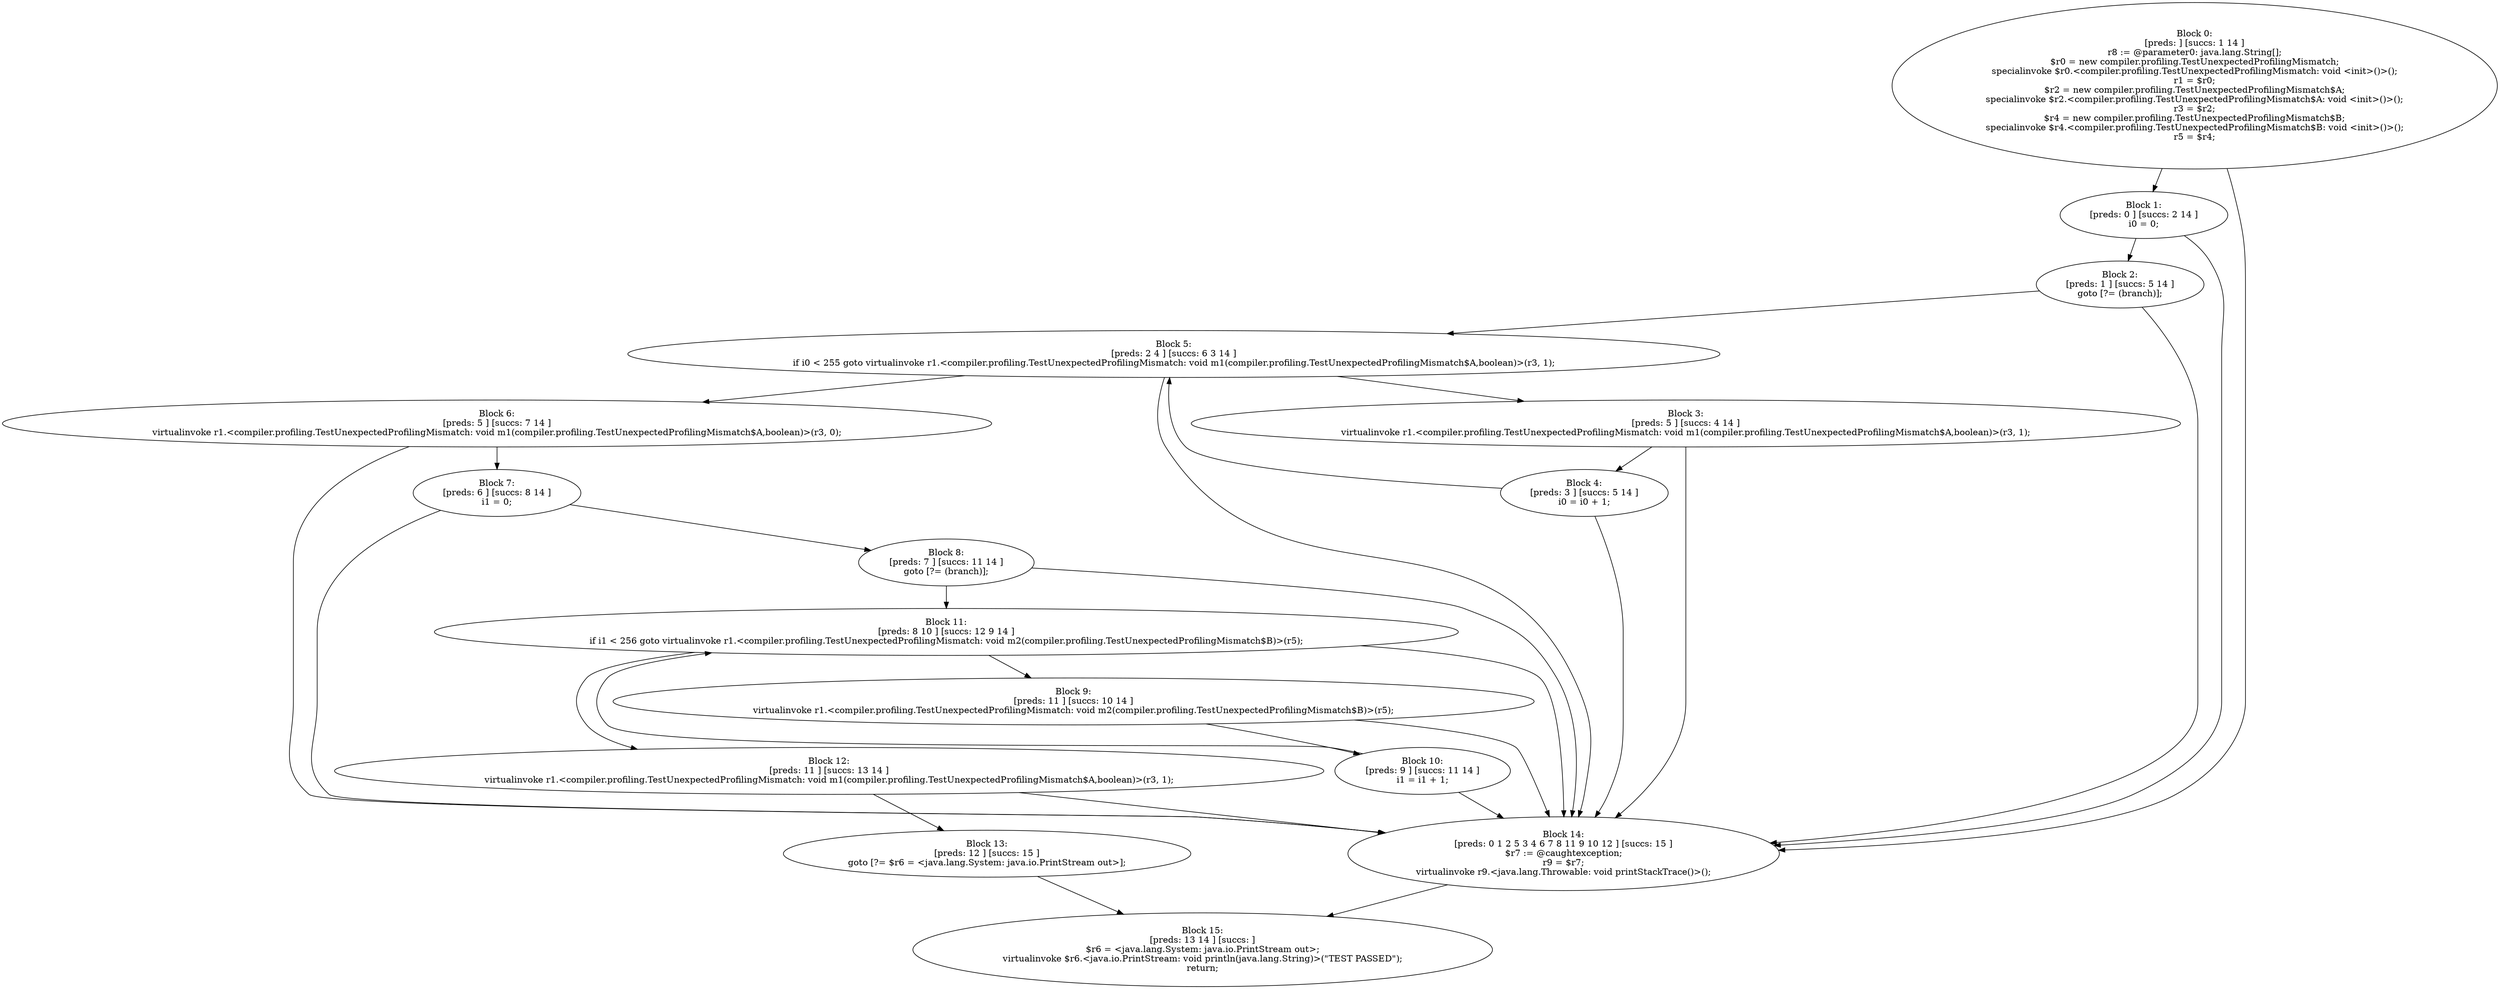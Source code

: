 digraph "unitGraph" {
    "Block 0:
[preds: ] [succs: 1 14 ]
r8 := @parameter0: java.lang.String[];
$r0 = new compiler.profiling.TestUnexpectedProfilingMismatch;
specialinvoke $r0.<compiler.profiling.TestUnexpectedProfilingMismatch: void <init>()>();
r1 = $r0;
$r2 = new compiler.profiling.TestUnexpectedProfilingMismatch$A;
specialinvoke $r2.<compiler.profiling.TestUnexpectedProfilingMismatch$A: void <init>()>();
r3 = $r2;
$r4 = new compiler.profiling.TestUnexpectedProfilingMismatch$B;
specialinvoke $r4.<compiler.profiling.TestUnexpectedProfilingMismatch$B: void <init>()>();
r5 = $r4;
"
    "Block 1:
[preds: 0 ] [succs: 2 14 ]
i0 = 0;
"
    "Block 2:
[preds: 1 ] [succs: 5 14 ]
goto [?= (branch)];
"
    "Block 3:
[preds: 5 ] [succs: 4 14 ]
virtualinvoke r1.<compiler.profiling.TestUnexpectedProfilingMismatch: void m1(compiler.profiling.TestUnexpectedProfilingMismatch$A,boolean)>(r3, 1);
"
    "Block 4:
[preds: 3 ] [succs: 5 14 ]
i0 = i0 + 1;
"
    "Block 5:
[preds: 2 4 ] [succs: 6 3 14 ]
if i0 < 255 goto virtualinvoke r1.<compiler.profiling.TestUnexpectedProfilingMismatch: void m1(compiler.profiling.TestUnexpectedProfilingMismatch$A,boolean)>(r3, 1);
"
    "Block 6:
[preds: 5 ] [succs: 7 14 ]
virtualinvoke r1.<compiler.profiling.TestUnexpectedProfilingMismatch: void m1(compiler.profiling.TestUnexpectedProfilingMismatch$A,boolean)>(r3, 0);
"
    "Block 7:
[preds: 6 ] [succs: 8 14 ]
i1 = 0;
"
    "Block 8:
[preds: 7 ] [succs: 11 14 ]
goto [?= (branch)];
"
    "Block 9:
[preds: 11 ] [succs: 10 14 ]
virtualinvoke r1.<compiler.profiling.TestUnexpectedProfilingMismatch: void m2(compiler.profiling.TestUnexpectedProfilingMismatch$B)>(r5);
"
    "Block 10:
[preds: 9 ] [succs: 11 14 ]
i1 = i1 + 1;
"
    "Block 11:
[preds: 8 10 ] [succs: 12 9 14 ]
if i1 < 256 goto virtualinvoke r1.<compiler.profiling.TestUnexpectedProfilingMismatch: void m2(compiler.profiling.TestUnexpectedProfilingMismatch$B)>(r5);
"
    "Block 12:
[preds: 11 ] [succs: 13 14 ]
virtualinvoke r1.<compiler.profiling.TestUnexpectedProfilingMismatch: void m1(compiler.profiling.TestUnexpectedProfilingMismatch$A,boolean)>(r3, 1);
"
    "Block 13:
[preds: 12 ] [succs: 15 ]
goto [?= $r6 = <java.lang.System: java.io.PrintStream out>];
"
    "Block 14:
[preds: 0 1 2 5 3 4 6 7 8 11 9 10 12 ] [succs: 15 ]
$r7 := @caughtexception;
r9 = $r7;
virtualinvoke r9.<java.lang.Throwable: void printStackTrace()>();
"
    "Block 15:
[preds: 13 14 ] [succs: ]
$r6 = <java.lang.System: java.io.PrintStream out>;
virtualinvoke $r6.<java.io.PrintStream: void println(java.lang.String)>(\"TEST PASSED\");
return;
"
    "Block 0:
[preds: ] [succs: 1 14 ]
r8 := @parameter0: java.lang.String[];
$r0 = new compiler.profiling.TestUnexpectedProfilingMismatch;
specialinvoke $r0.<compiler.profiling.TestUnexpectedProfilingMismatch: void <init>()>();
r1 = $r0;
$r2 = new compiler.profiling.TestUnexpectedProfilingMismatch$A;
specialinvoke $r2.<compiler.profiling.TestUnexpectedProfilingMismatch$A: void <init>()>();
r3 = $r2;
$r4 = new compiler.profiling.TestUnexpectedProfilingMismatch$B;
specialinvoke $r4.<compiler.profiling.TestUnexpectedProfilingMismatch$B: void <init>()>();
r5 = $r4;
"->"Block 1:
[preds: 0 ] [succs: 2 14 ]
i0 = 0;
";
    "Block 0:
[preds: ] [succs: 1 14 ]
r8 := @parameter0: java.lang.String[];
$r0 = new compiler.profiling.TestUnexpectedProfilingMismatch;
specialinvoke $r0.<compiler.profiling.TestUnexpectedProfilingMismatch: void <init>()>();
r1 = $r0;
$r2 = new compiler.profiling.TestUnexpectedProfilingMismatch$A;
specialinvoke $r2.<compiler.profiling.TestUnexpectedProfilingMismatch$A: void <init>()>();
r3 = $r2;
$r4 = new compiler.profiling.TestUnexpectedProfilingMismatch$B;
specialinvoke $r4.<compiler.profiling.TestUnexpectedProfilingMismatch$B: void <init>()>();
r5 = $r4;
"->"Block 14:
[preds: 0 1 2 5 3 4 6 7 8 11 9 10 12 ] [succs: 15 ]
$r7 := @caughtexception;
r9 = $r7;
virtualinvoke r9.<java.lang.Throwable: void printStackTrace()>();
";
    "Block 1:
[preds: 0 ] [succs: 2 14 ]
i0 = 0;
"->"Block 2:
[preds: 1 ] [succs: 5 14 ]
goto [?= (branch)];
";
    "Block 1:
[preds: 0 ] [succs: 2 14 ]
i0 = 0;
"->"Block 14:
[preds: 0 1 2 5 3 4 6 7 8 11 9 10 12 ] [succs: 15 ]
$r7 := @caughtexception;
r9 = $r7;
virtualinvoke r9.<java.lang.Throwable: void printStackTrace()>();
";
    "Block 2:
[preds: 1 ] [succs: 5 14 ]
goto [?= (branch)];
"->"Block 5:
[preds: 2 4 ] [succs: 6 3 14 ]
if i0 < 255 goto virtualinvoke r1.<compiler.profiling.TestUnexpectedProfilingMismatch: void m1(compiler.profiling.TestUnexpectedProfilingMismatch$A,boolean)>(r3, 1);
";
    "Block 2:
[preds: 1 ] [succs: 5 14 ]
goto [?= (branch)];
"->"Block 14:
[preds: 0 1 2 5 3 4 6 7 8 11 9 10 12 ] [succs: 15 ]
$r7 := @caughtexception;
r9 = $r7;
virtualinvoke r9.<java.lang.Throwable: void printStackTrace()>();
";
    "Block 3:
[preds: 5 ] [succs: 4 14 ]
virtualinvoke r1.<compiler.profiling.TestUnexpectedProfilingMismatch: void m1(compiler.profiling.TestUnexpectedProfilingMismatch$A,boolean)>(r3, 1);
"->"Block 4:
[preds: 3 ] [succs: 5 14 ]
i0 = i0 + 1;
";
    "Block 3:
[preds: 5 ] [succs: 4 14 ]
virtualinvoke r1.<compiler.profiling.TestUnexpectedProfilingMismatch: void m1(compiler.profiling.TestUnexpectedProfilingMismatch$A,boolean)>(r3, 1);
"->"Block 14:
[preds: 0 1 2 5 3 4 6 7 8 11 9 10 12 ] [succs: 15 ]
$r7 := @caughtexception;
r9 = $r7;
virtualinvoke r9.<java.lang.Throwable: void printStackTrace()>();
";
    "Block 4:
[preds: 3 ] [succs: 5 14 ]
i0 = i0 + 1;
"->"Block 5:
[preds: 2 4 ] [succs: 6 3 14 ]
if i0 < 255 goto virtualinvoke r1.<compiler.profiling.TestUnexpectedProfilingMismatch: void m1(compiler.profiling.TestUnexpectedProfilingMismatch$A,boolean)>(r3, 1);
";
    "Block 4:
[preds: 3 ] [succs: 5 14 ]
i0 = i0 + 1;
"->"Block 14:
[preds: 0 1 2 5 3 4 6 7 8 11 9 10 12 ] [succs: 15 ]
$r7 := @caughtexception;
r9 = $r7;
virtualinvoke r9.<java.lang.Throwable: void printStackTrace()>();
";
    "Block 5:
[preds: 2 4 ] [succs: 6 3 14 ]
if i0 < 255 goto virtualinvoke r1.<compiler.profiling.TestUnexpectedProfilingMismatch: void m1(compiler.profiling.TestUnexpectedProfilingMismatch$A,boolean)>(r3, 1);
"->"Block 6:
[preds: 5 ] [succs: 7 14 ]
virtualinvoke r1.<compiler.profiling.TestUnexpectedProfilingMismatch: void m1(compiler.profiling.TestUnexpectedProfilingMismatch$A,boolean)>(r3, 0);
";
    "Block 5:
[preds: 2 4 ] [succs: 6 3 14 ]
if i0 < 255 goto virtualinvoke r1.<compiler.profiling.TestUnexpectedProfilingMismatch: void m1(compiler.profiling.TestUnexpectedProfilingMismatch$A,boolean)>(r3, 1);
"->"Block 3:
[preds: 5 ] [succs: 4 14 ]
virtualinvoke r1.<compiler.profiling.TestUnexpectedProfilingMismatch: void m1(compiler.profiling.TestUnexpectedProfilingMismatch$A,boolean)>(r3, 1);
";
    "Block 5:
[preds: 2 4 ] [succs: 6 3 14 ]
if i0 < 255 goto virtualinvoke r1.<compiler.profiling.TestUnexpectedProfilingMismatch: void m1(compiler.profiling.TestUnexpectedProfilingMismatch$A,boolean)>(r3, 1);
"->"Block 14:
[preds: 0 1 2 5 3 4 6 7 8 11 9 10 12 ] [succs: 15 ]
$r7 := @caughtexception;
r9 = $r7;
virtualinvoke r9.<java.lang.Throwable: void printStackTrace()>();
";
    "Block 6:
[preds: 5 ] [succs: 7 14 ]
virtualinvoke r1.<compiler.profiling.TestUnexpectedProfilingMismatch: void m1(compiler.profiling.TestUnexpectedProfilingMismatch$A,boolean)>(r3, 0);
"->"Block 7:
[preds: 6 ] [succs: 8 14 ]
i1 = 0;
";
    "Block 6:
[preds: 5 ] [succs: 7 14 ]
virtualinvoke r1.<compiler.profiling.TestUnexpectedProfilingMismatch: void m1(compiler.profiling.TestUnexpectedProfilingMismatch$A,boolean)>(r3, 0);
"->"Block 14:
[preds: 0 1 2 5 3 4 6 7 8 11 9 10 12 ] [succs: 15 ]
$r7 := @caughtexception;
r9 = $r7;
virtualinvoke r9.<java.lang.Throwable: void printStackTrace()>();
";
    "Block 7:
[preds: 6 ] [succs: 8 14 ]
i1 = 0;
"->"Block 8:
[preds: 7 ] [succs: 11 14 ]
goto [?= (branch)];
";
    "Block 7:
[preds: 6 ] [succs: 8 14 ]
i1 = 0;
"->"Block 14:
[preds: 0 1 2 5 3 4 6 7 8 11 9 10 12 ] [succs: 15 ]
$r7 := @caughtexception;
r9 = $r7;
virtualinvoke r9.<java.lang.Throwable: void printStackTrace()>();
";
    "Block 8:
[preds: 7 ] [succs: 11 14 ]
goto [?= (branch)];
"->"Block 11:
[preds: 8 10 ] [succs: 12 9 14 ]
if i1 < 256 goto virtualinvoke r1.<compiler.profiling.TestUnexpectedProfilingMismatch: void m2(compiler.profiling.TestUnexpectedProfilingMismatch$B)>(r5);
";
    "Block 8:
[preds: 7 ] [succs: 11 14 ]
goto [?= (branch)];
"->"Block 14:
[preds: 0 1 2 5 3 4 6 7 8 11 9 10 12 ] [succs: 15 ]
$r7 := @caughtexception;
r9 = $r7;
virtualinvoke r9.<java.lang.Throwable: void printStackTrace()>();
";
    "Block 9:
[preds: 11 ] [succs: 10 14 ]
virtualinvoke r1.<compiler.profiling.TestUnexpectedProfilingMismatch: void m2(compiler.profiling.TestUnexpectedProfilingMismatch$B)>(r5);
"->"Block 10:
[preds: 9 ] [succs: 11 14 ]
i1 = i1 + 1;
";
    "Block 9:
[preds: 11 ] [succs: 10 14 ]
virtualinvoke r1.<compiler.profiling.TestUnexpectedProfilingMismatch: void m2(compiler.profiling.TestUnexpectedProfilingMismatch$B)>(r5);
"->"Block 14:
[preds: 0 1 2 5 3 4 6 7 8 11 9 10 12 ] [succs: 15 ]
$r7 := @caughtexception;
r9 = $r7;
virtualinvoke r9.<java.lang.Throwable: void printStackTrace()>();
";
    "Block 10:
[preds: 9 ] [succs: 11 14 ]
i1 = i1 + 1;
"->"Block 11:
[preds: 8 10 ] [succs: 12 9 14 ]
if i1 < 256 goto virtualinvoke r1.<compiler.profiling.TestUnexpectedProfilingMismatch: void m2(compiler.profiling.TestUnexpectedProfilingMismatch$B)>(r5);
";
    "Block 10:
[preds: 9 ] [succs: 11 14 ]
i1 = i1 + 1;
"->"Block 14:
[preds: 0 1 2 5 3 4 6 7 8 11 9 10 12 ] [succs: 15 ]
$r7 := @caughtexception;
r9 = $r7;
virtualinvoke r9.<java.lang.Throwable: void printStackTrace()>();
";
    "Block 11:
[preds: 8 10 ] [succs: 12 9 14 ]
if i1 < 256 goto virtualinvoke r1.<compiler.profiling.TestUnexpectedProfilingMismatch: void m2(compiler.profiling.TestUnexpectedProfilingMismatch$B)>(r5);
"->"Block 12:
[preds: 11 ] [succs: 13 14 ]
virtualinvoke r1.<compiler.profiling.TestUnexpectedProfilingMismatch: void m1(compiler.profiling.TestUnexpectedProfilingMismatch$A,boolean)>(r3, 1);
";
    "Block 11:
[preds: 8 10 ] [succs: 12 9 14 ]
if i1 < 256 goto virtualinvoke r1.<compiler.profiling.TestUnexpectedProfilingMismatch: void m2(compiler.profiling.TestUnexpectedProfilingMismatch$B)>(r5);
"->"Block 9:
[preds: 11 ] [succs: 10 14 ]
virtualinvoke r1.<compiler.profiling.TestUnexpectedProfilingMismatch: void m2(compiler.profiling.TestUnexpectedProfilingMismatch$B)>(r5);
";
    "Block 11:
[preds: 8 10 ] [succs: 12 9 14 ]
if i1 < 256 goto virtualinvoke r1.<compiler.profiling.TestUnexpectedProfilingMismatch: void m2(compiler.profiling.TestUnexpectedProfilingMismatch$B)>(r5);
"->"Block 14:
[preds: 0 1 2 5 3 4 6 7 8 11 9 10 12 ] [succs: 15 ]
$r7 := @caughtexception;
r9 = $r7;
virtualinvoke r9.<java.lang.Throwable: void printStackTrace()>();
";
    "Block 12:
[preds: 11 ] [succs: 13 14 ]
virtualinvoke r1.<compiler.profiling.TestUnexpectedProfilingMismatch: void m1(compiler.profiling.TestUnexpectedProfilingMismatch$A,boolean)>(r3, 1);
"->"Block 13:
[preds: 12 ] [succs: 15 ]
goto [?= $r6 = <java.lang.System: java.io.PrintStream out>];
";
    "Block 12:
[preds: 11 ] [succs: 13 14 ]
virtualinvoke r1.<compiler.profiling.TestUnexpectedProfilingMismatch: void m1(compiler.profiling.TestUnexpectedProfilingMismatch$A,boolean)>(r3, 1);
"->"Block 14:
[preds: 0 1 2 5 3 4 6 7 8 11 9 10 12 ] [succs: 15 ]
$r7 := @caughtexception;
r9 = $r7;
virtualinvoke r9.<java.lang.Throwable: void printStackTrace()>();
";
    "Block 13:
[preds: 12 ] [succs: 15 ]
goto [?= $r6 = <java.lang.System: java.io.PrintStream out>];
"->"Block 15:
[preds: 13 14 ] [succs: ]
$r6 = <java.lang.System: java.io.PrintStream out>;
virtualinvoke $r6.<java.io.PrintStream: void println(java.lang.String)>(\"TEST PASSED\");
return;
";
    "Block 14:
[preds: 0 1 2 5 3 4 6 7 8 11 9 10 12 ] [succs: 15 ]
$r7 := @caughtexception;
r9 = $r7;
virtualinvoke r9.<java.lang.Throwable: void printStackTrace()>();
"->"Block 15:
[preds: 13 14 ] [succs: ]
$r6 = <java.lang.System: java.io.PrintStream out>;
virtualinvoke $r6.<java.io.PrintStream: void println(java.lang.String)>(\"TEST PASSED\");
return;
";
}
